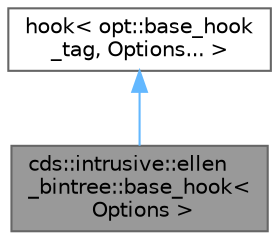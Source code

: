 digraph "cds::intrusive::ellen_bintree::base_hook&lt; Options &gt;"
{
 // LATEX_PDF_SIZE
  bgcolor="transparent";
  edge [fontname=Helvetica,fontsize=10,labelfontname=Helvetica,labelfontsize=10];
  node [fontname=Helvetica,fontsize=10,shape=box,height=0.2,width=0.4];
  Node1 [id="Node000001",label="cds::intrusive::ellen\l_bintree::base_hook\<\l Options \>",height=0.2,width=0.4,color="gray40", fillcolor="grey60", style="filled", fontcolor="black",tooltip="Base hook"];
  Node2 -> Node1 [id="edge1_Node000001_Node000002",dir="back",color="steelblue1",style="solid",tooltip=" "];
  Node2 [id="Node000002",label="hook\< opt::base_hook\l_tag, Options... \>",height=0.2,width=0.4,color="gray40", fillcolor="white", style="filled",tooltip=" "];
}
